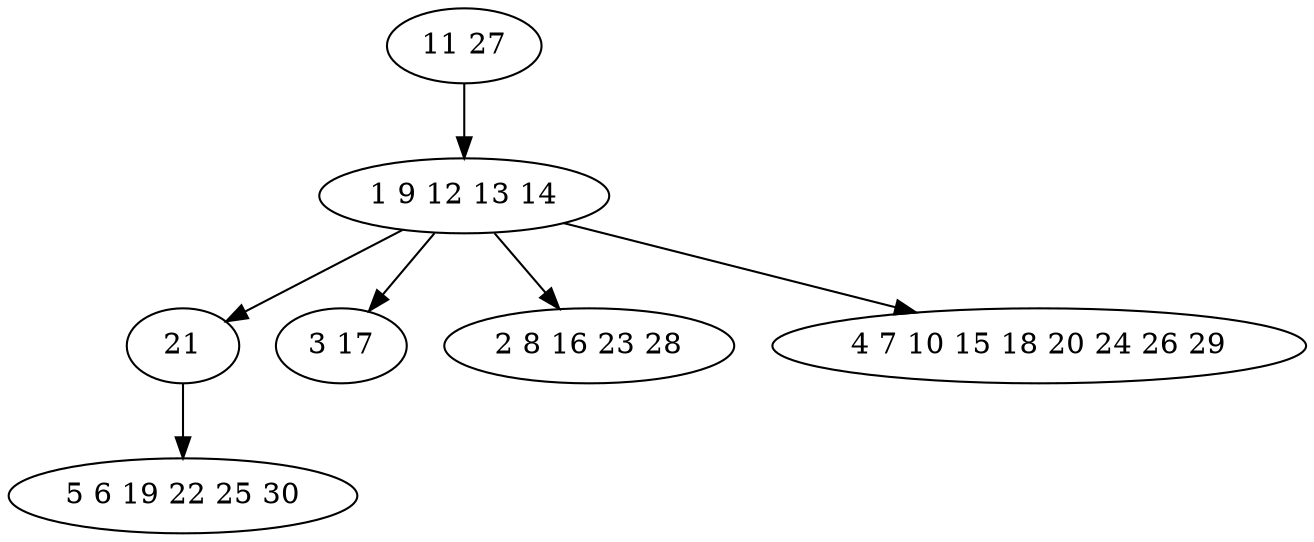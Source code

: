 digraph true_tree {
	"0" -> "1"
	"1" -> "2"
	"1" -> "3"
	"1" -> "4"
	"1" -> "5"
	"2" -> "6"
	"0" [label="11 27"];
	"1" [label="1 9 12 13 14"];
	"2" [label="21"];
	"3" [label="3 17"];
	"4" [label="2 8 16 23 28"];
	"5" [label="4 7 10 15 18 20 24 26 29"];
	"6" [label="5 6 19 22 25 30"];
}
